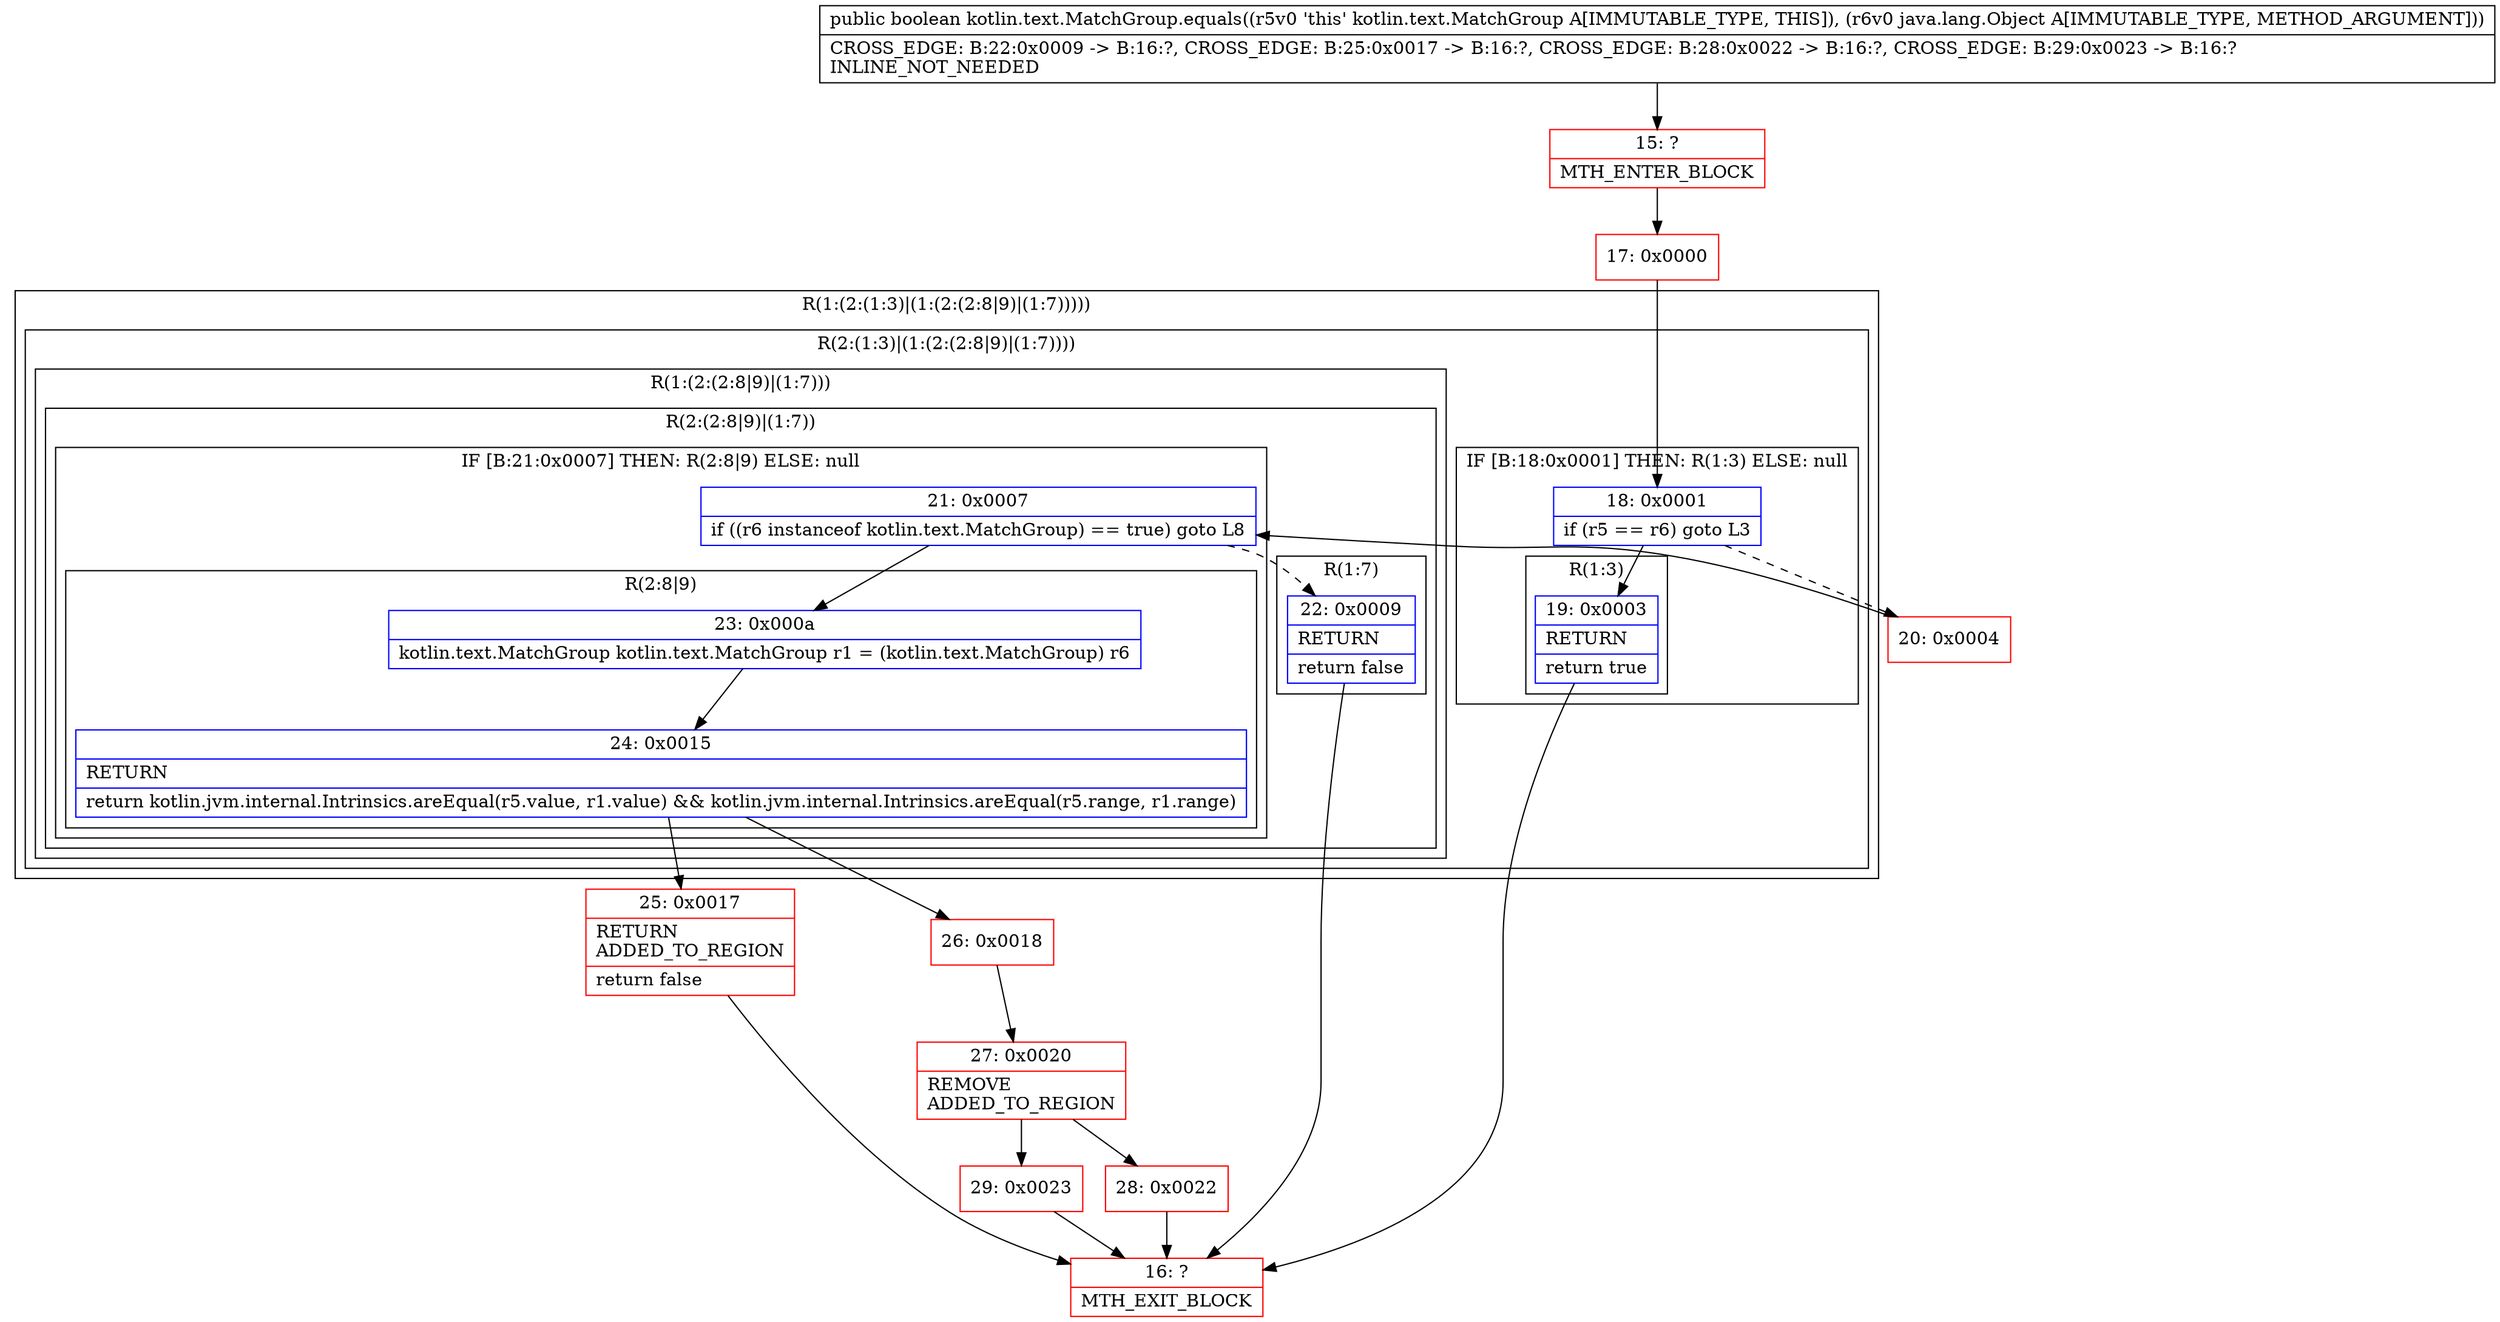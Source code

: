 digraph "CFG forkotlin.text.MatchGroup.equals(Ljava\/lang\/Object;)Z" {
subgraph cluster_Region_1151599037 {
label = "R(1:(2:(1:3)|(1:(2:(2:8|9)|(1:7)))))";
node [shape=record,color=blue];
subgraph cluster_Region_1639265768 {
label = "R(2:(1:3)|(1:(2:(2:8|9)|(1:7))))";
node [shape=record,color=blue];
subgraph cluster_IfRegion_1821489457 {
label = "IF [B:18:0x0001] THEN: R(1:3) ELSE: null";
node [shape=record,color=blue];
Node_18 [shape=record,label="{18\:\ 0x0001|if (r5 == r6) goto L3\l}"];
subgraph cluster_Region_933276664 {
label = "R(1:3)";
node [shape=record,color=blue];
Node_19 [shape=record,label="{19\:\ 0x0003|RETURN\l|return true\l}"];
}
}
subgraph cluster_Region_1399717208 {
label = "R(1:(2:(2:8|9)|(1:7)))";
node [shape=record,color=blue];
subgraph cluster_Region_457148584 {
label = "R(2:(2:8|9)|(1:7))";
node [shape=record,color=blue];
subgraph cluster_IfRegion_2047275727 {
label = "IF [B:21:0x0007] THEN: R(2:8|9) ELSE: null";
node [shape=record,color=blue];
Node_21 [shape=record,label="{21\:\ 0x0007|if ((r6 instanceof kotlin.text.MatchGroup) == true) goto L8\l}"];
subgraph cluster_Region_187633695 {
label = "R(2:8|9)";
node [shape=record,color=blue];
Node_23 [shape=record,label="{23\:\ 0x000a|kotlin.text.MatchGroup kotlin.text.MatchGroup r1 = (kotlin.text.MatchGroup) r6\l}"];
Node_24 [shape=record,label="{24\:\ 0x0015|RETURN\l|return kotlin.jvm.internal.Intrinsics.areEqual(r5.value, r1.value) && kotlin.jvm.internal.Intrinsics.areEqual(r5.range, r1.range)\l}"];
}
}
subgraph cluster_Region_1212905756 {
label = "R(1:7)";
node [shape=record,color=blue];
Node_22 [shape=record,label="{22\:\ 0x0009|RETURN\l|return false\l}"];
}
}
}
}
}
Node_15 [shape=record,color=red,label="{15\:\ ?|MTH_ENTER_BLOCK\l}"];
Node_17 [shape=record,color=red,label="{17\:\ 0x0000}"];
Node_16 [shape=record,color=red,label="{16\:\ ?|MTH_EXIT_BLOCK\l}"];
Node_20 [shape=record,color=red,label="{20\:\ 0x0004}"];
Node_25 [shape=record,color=red,label="{25\:\ 0x0017|RETURN\lADDED_TO_REGION\l|return false\l}"];
Node_26 [shape=record,color=red,label="{26\:\ 0x0018}"];
Node_27 [shape=record,color=red,label="{27\:\ 0x0020|REMOVE\lADDED_TO_REGION\l}"];
Node_28 [shape=record,color=red,label="{28\:\ 0x0022}"];
Node_29 [shape=record,color=red,label="{29\:\ 0x0023}"];
MethodNode[shape=record,label="{public boolean kotlin.text.MatchGroup.equals((r5v0 'this' kotlin.text.MatchGroup A[IMMUTABLE_TYPE, THIS]), (r6v0 java.lang.Object A[IMMUTABLE_TYPE, METHOD_ARGUMENT]))  | CROSS_EDGE: B:22:0x0009 \-\> B:16:?, CROSS_EDGE: B:25:0x0017 \-\> B:16:?, CROSS_EDGE: B:28:0x0022 \-\> B:16:?, CROSS_EDGE: B:29:0x0023 \-\> B:16:?\lINLINE_NOT_NEEDED\l}"];
MethodNode -> Node_15;Node_18 -> Node_19;
Node_18 -> Node_20[style=dashed];
Node_19 -> Node_16;
Node_21 -> Node_22[style=dashed];
Node_21 -> Node_23;
Node_23 -> Node_24;
Node_24 -> Node_25;
Node_24 -> Node_26;
Node_22 -> Node_16;
Node_15 -> Node_17;
Node_17 -> Node_18;
Node_20 -> Node_21;
Node_25 -> Node_16;
Node_26 -> Node_27;
Node_27 -> Node_28;
Node_27 -> Node_29;
Node_28 -> Node_16;
Node_29 -> Node_16;
}

